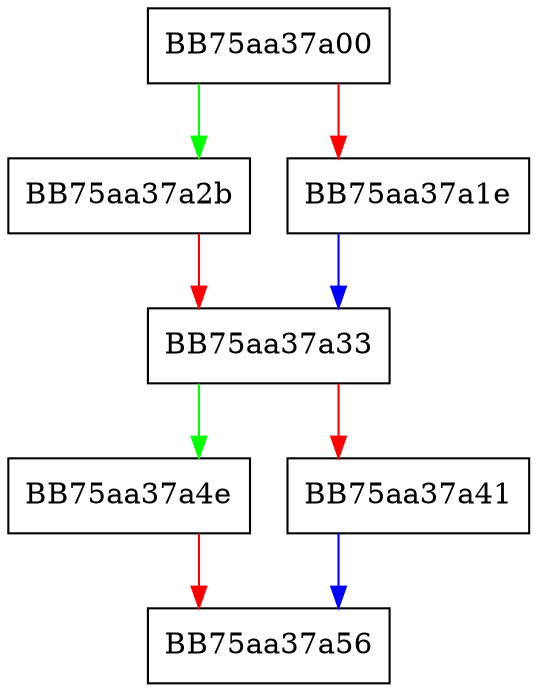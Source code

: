 digraph gcMark {
  node [shape="box"];
  graph [splines=ortho];
  BB75aa37a00 -> BB75aa37a2b [color="green"];
  BB75aa37a00 -> BB75aa37a1e [color="red"];
  BB75aa37a1e -> BB75aa37a33 [color="blue"];
  BB75aa37a2b -> BB75aa37a33 [color="red"];
  BB75aa37a33 -> BB75aa37a4e [color="green"];
  BB75aa37a33 -> BB75aa37a41 [color="red"];
  BB75aa37a41 -> BB75aa37a56 [color="blue"];
  BB75aa37a4e -> BB75aa37a56 [color="red"];
}
